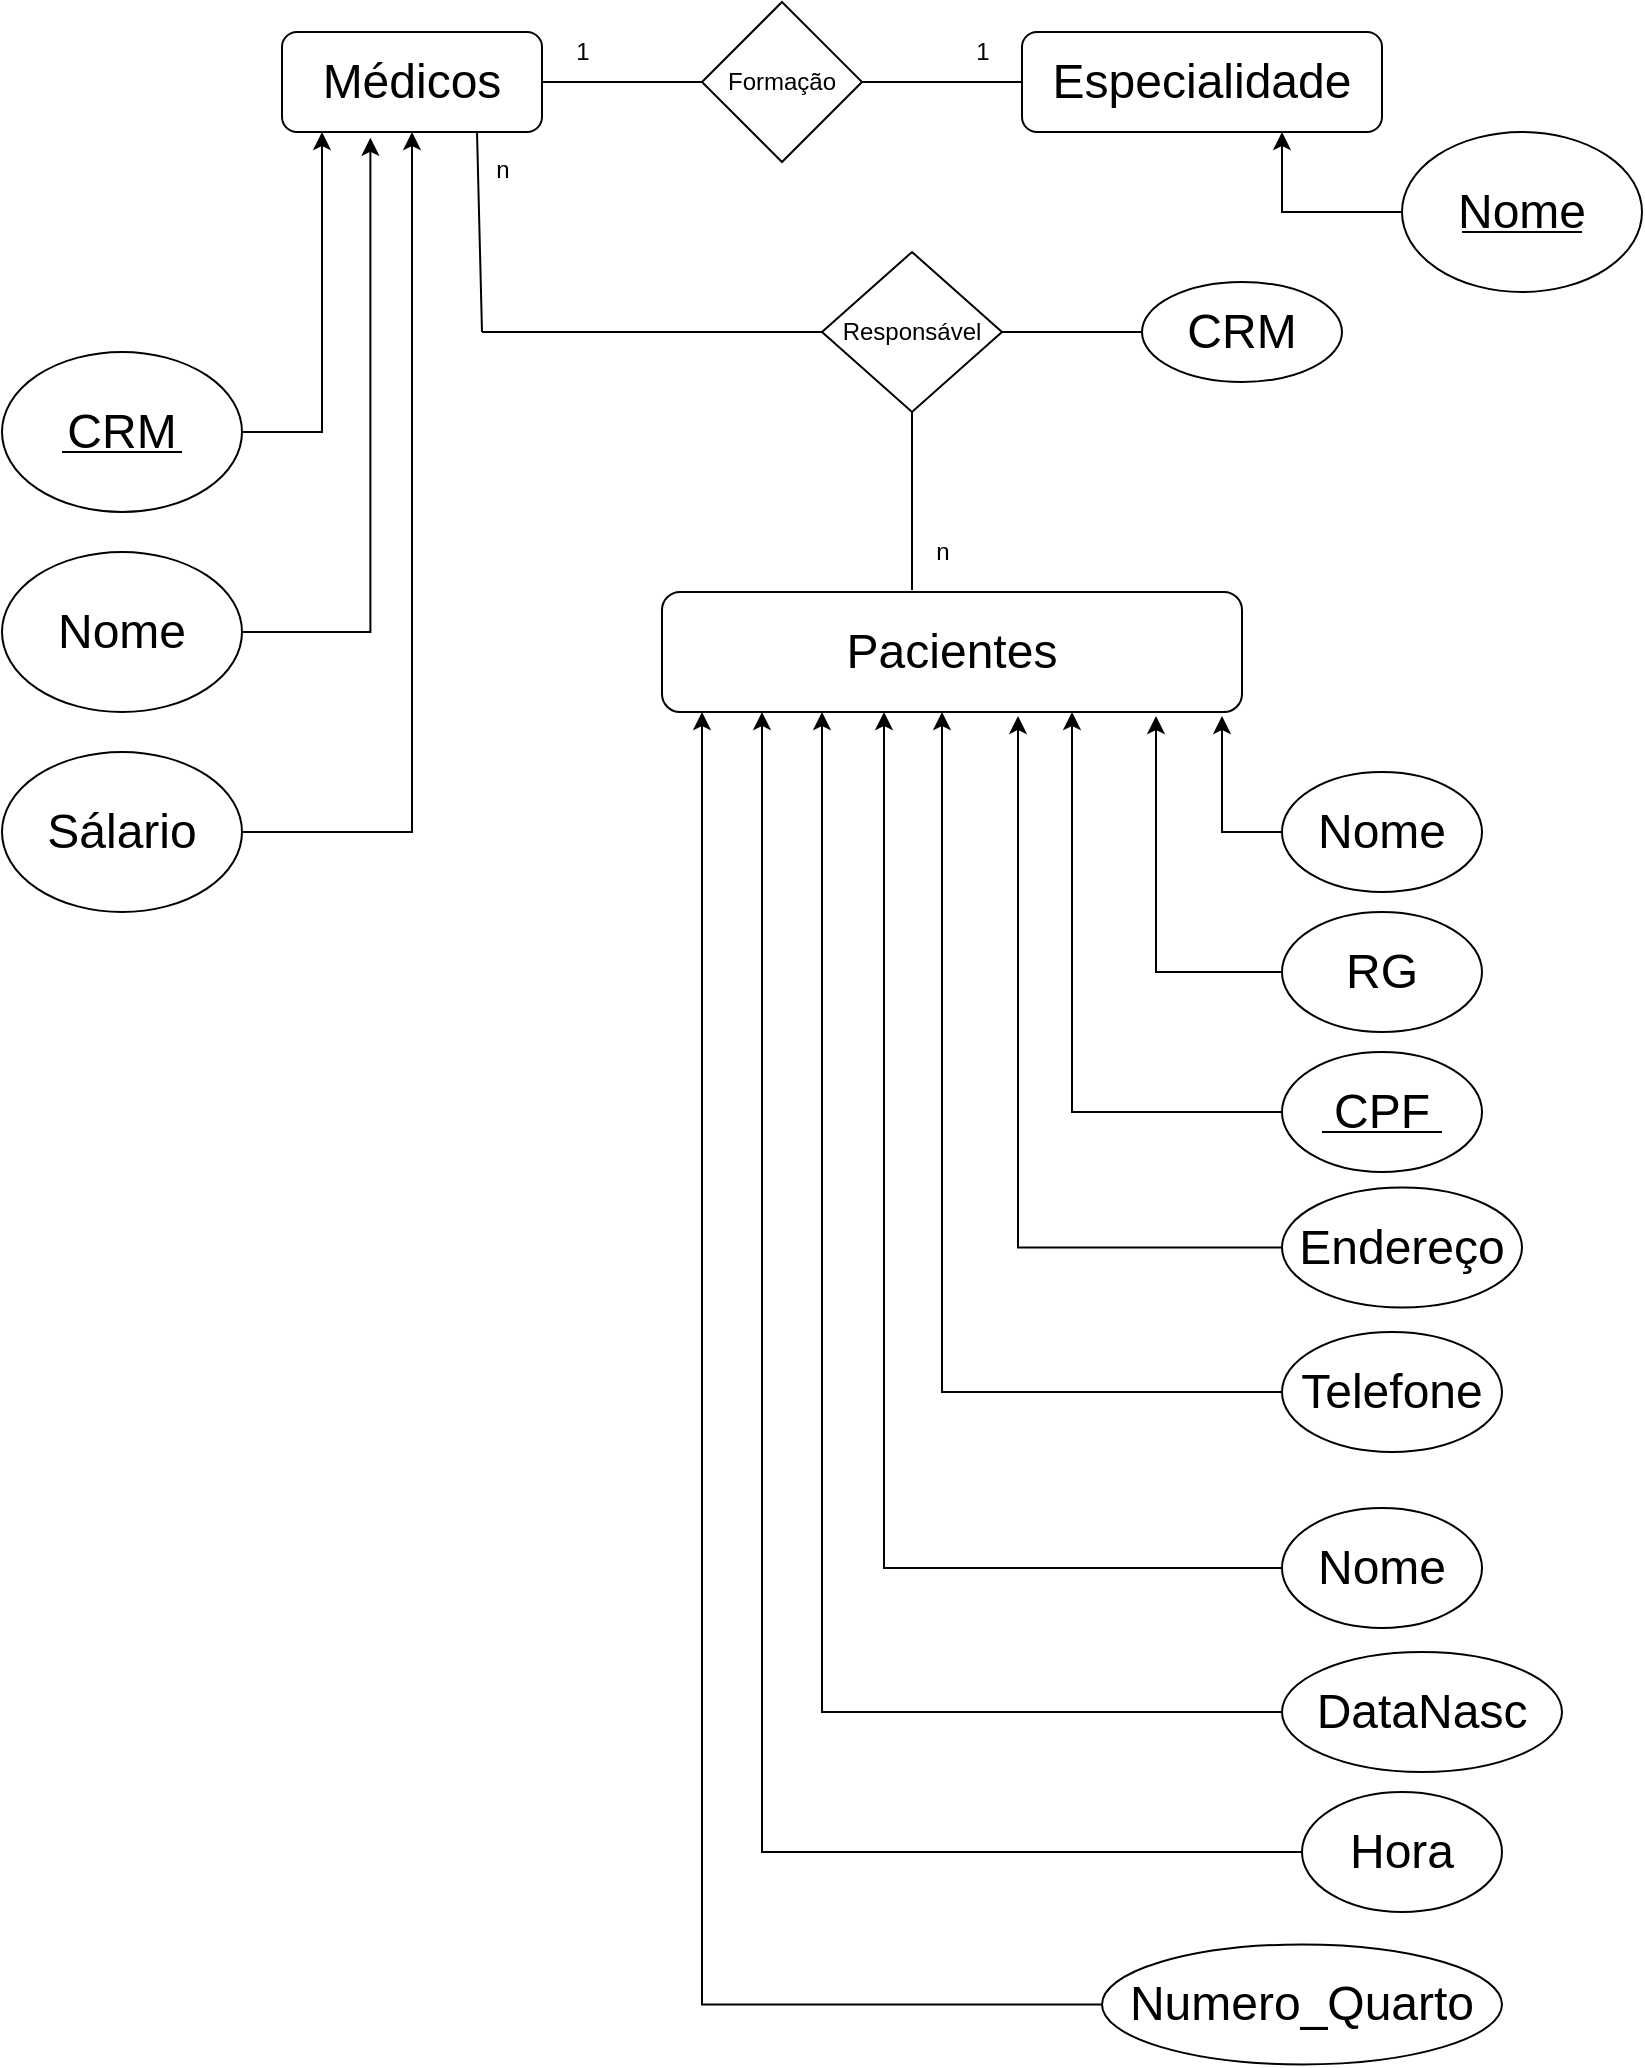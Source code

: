 <mxfile version="12.6.7" type="device"><diagram id="h3ZbnAylHmvuCXdL-RRm" name="Page-1"><mxGraphModel dx="1594" dy="853" grid="1" gridSize="10" guides="1" tooltips="1" connect="1" arrows="1" fold="1" page="1" pageScale="1" pageWidth="850" pageHeight="1100" math="0" shadow="0"><root><mxCell id="0"/><mxCell id="1" parent="0"/><mxCell id="LmkEDF1S0JZwhGkaMeI2-8" style="edgeStyle=orthogonalEdgeStyle;rounded=0;orthogonalLoop=1;jettySize=auto;html=1;" edge="1" parent="1" source="LmkEDF1S0JZwhGkaMeI2-7"><mxGeometry relative="1" as="geometry"><mxPoint x="170" y="310" as="targetPoint"/><Array as="points"><mxPoint x="170" y="460"/></Array></mxGeometry></mxCell><mxCell id="LmkEDF1S0JZwhGkaMeI2-7" value="&lt;font style=&quot;font-size: 24px&quot;&gt;CRM&lt;/font&gt;" style="ellipse;whiteSpace=wrap;html=1;" vertex="1" parent="1"><mxGeometry x="10" y="420" width="120" height="80" as="geometry"/></mxCell><mxCell id="LmkEDF1S0JZwhGkaMeI2-9" style="edgeStyle=orthogonalEdgeStyle;rounded=0;orthogonalLoop=1;jettySize=auto;html=1;entryX=0.34;entryY=1.058;entryDx=0;entryDy=0;entryPerimeter=0;" edge="1" parent="1" source="LmkEDF1S0JZwhGkaMeI2-10" target="LmkEDF1S0JZwhGkaMeI2-17"><mxGeometry relative="1" as="geometry"><mxPoint x="210" y="310" as="targetPoint"/><Array as="points"><mxPoint x="194" y="560"/></Array></mxGeometry></mxCell><mxCell id="LmkEDF1S0JZwhGkaMeI2-10" value="&lt;font style=&quot;font-size: 24px&quot;&gt;Nome&lt;/font&gt;" style="ellipse;whiteSpace=wrap;html=1;" vertex="1" parent="1"><mxGeometry x="10" y="520" width="120" height="80" as="geometry"/></mxCell><mxCell id="LmkEDF1S0JZwhGkaMeI2-11" value="" style="endArrow=none;html=1;" edge="1" parent="1"><mxGeometry width="50" height="50" relative="1" as="geometry"><mxPoint x="40" y="470" as="sourcePoint"/><mxPoint x="100" y="470" as="targetPoint"/></mxGeometry></mxCell><mxCell id="LmkEDF1S0JZwhGkaMeI2-15" style="edgeStyle=orthogonalEdgeStyle;rounded=0;orthogonalLoop=1;jettySize=auto;html=1;entryX=0.5;entryY=1;entryDx=0;entryDy=0;strokeColor=#000000;" edge="1" parent="1" source="LmkEDF1S0JZwhGkaMeI2-14" target="LmkEDF1S0JZwhGkaMeI2-17"><mxGeometry relative="1" as="geometry"><mxPoint x="249.96" y="310" as="targetPoint"/></mxGeometry></mxCell><mxCell id="LmkEDF1S0JZwhGkaMeI2-14" value="&lt;font style=&quot;font-size: 24px&quot;&gt;Sálario&lt;/font&gt;" style="ellipse;whiteSpace=wrap;html=1;" vertex="1" parent="1"><mxGeometry x="10" y="620" width="120" height="80" as="geometry"/></mxCell><mxCell id="LmkEDF1S0JZwhGkaMeI2-16" value="&lt;font style=&quot;font-size: 24px&quot;&gt;Especialidade&lt;/font&gt;" style="rounded=1;whiteSpace=wrap;html=1;" vertex="1" parent="1"><mxGeometry x="520" y="260" width="180" height="50" as="geometry"/></mxCell><mxCell id="LmkEDF1S0JZwhGkaMeI2-17" value="&lt;font style=&quot;font-size: 24px&quot;&gt;Médicos&lt;/font&gt;" style="rounded=1;whiteSpace=wrap;html=1;" vertex="1" parent="1"><mxGeometry x="150" y="260" width="130" height="50" as="geometry"/></mxCell><mxCell id="LmkEDF1S0JZwhGkaMeI2-18" value="&lt;font style=&quot;font-size: 24px&quot;&gt;Pacientes&lt;/font&gt;" style="rounded=1;whiteSpace=wrap;html=1;" vertex="1" parent="1"><mxGeometry x="340" y="540" width="290" height="60" as="geometry"/></mxCell><mxCell id="LmkEDF1S0JZwhGkaMeI2-21" value="Formação" style="rhombus;whiteSpace=wrap;html=1;" vertex="1" parent="1"><mxGeometry x="360" y="245" width="80" height="80" as="geometry"/></mxCell><mxCell id="LmkEDF1S0JZwhGkaMeI2-25" value="" style="endArrow=none;html=1;strokeColor=#000000;entryX=0;entryY=0.5;entryDx=0;entryDy=0;exitX=1;exitY=0.5;exitDx=0;exitDy=0;" edge="1" parent="1" source="LmkEDF1S0JZwhGkaMeI2-17" target="LmkEDF1S0JZwhGkaMeI2-21"><mxGeometry width="50" height="50" relative="1" as="geometry"><mxPoint x="320" y="284.41" as="sourcePoint"/><mxPoint x="370" y="284.41" as="targetPoint"/></mxGeometry></mxCell><mxCell id="LmkEDF1S0JZwhGkaMeI2-26" value="" style="endArrow=none;html=1;strokeColor=#000000;exitX=1;exitY=0.5;exitDx=0;exitDy=0;" edge="1" parent="1" source="LmkEDF1S0JZwhGkaMeI2-21"><mxGeometry width="50" height="50" relative="1" as="geometry"><mxPoint x="450" y="285" as="sourcePoint"/><mxPoint x="520" y="285" as="targetPoint"/></mxGeometry></mxCell><mxCell id="LmkEDF1S0JZwhGkaMeI2-27" value="1" style="text;html=1;align=center;verticalAlign=middle;resizable=0;points=[];autosize=1;" vertex="1" parent="1"><mxGeometry x="490" y="260" width="20" height="20" as="geometry"/></mxCell><mxCell id="LmkEDF1S0JZwhGkaMeI2-31" style="edgeStyle=orthogonalEdgeStyle;rounded=0;orthogonalLoop=1;jettySize=auto;html=1;strokeColor=#000000;exitX=0;exitY=0.5;exitDx=0;exitDy=0;" edge="1" parent="1" source="LmkEDF1S0JZwhGkaMeI2-29"><mxGeometry relative="1" as="geometry"><mxPoint x="650" y="310" as="targetPoint"/><Array as="points"><mxPoint x="650" y="350"/><mxPoint x="650" y="310"/></Array></mxGeometry></mxCell><mxCell id="LmkEDF1S0JZwhGkaMeI2-29" value="&lt;font style=&quot;font-size: 24px&quot;&gt;Nome&lt;/font&gt;" style="ellipse;whiteSpace=wrap;html=1;" vertex="1" parent="1"><mxGeometry x="710" y="310" width="120" height="80" as="geometry"/></mxCell><mxCell id="LmkEDF1S0JZwhGkaMeI2-30" value="" style="endArrow=none;html=1;strokeColor=#000000;" edge="1" parent="1"><mxGeometry width="50" height="50" relative="1" as="geometry"><mxPoint x="740" y="360" as="sourcePoint"/><mxPoint x="800" y="360" as="targetPoint"/></mxGeometry></mxCell><mxCell id="LmkEDF1S0JZwhGkaMeI2-34" style="edgeStyle=orthogonalEdgeStyle;rounded=0;orthogonalLoop=1;jettySize=auto;html=1;strokeColor=#000000;" edge="1" parent="1" source="LmkEDF1S0JZwhGkaMeI2-33"><mxGeometry relative="1" as="geometry"><mxPoint x="620" y="602" as="targetPoint"/><Array as="points"><mxPoint x="620" y="660"/></Array></mxGeometry></mxCell><mxCell id="LmkEDF1S0JZwhGkaMeI2-33" value="&lt;font style=&quot;font-size: 24px&quot;&gt;Nome&lt;/font&gt;" style="ellipse;whiteSpace=wrap;html=1;" vertex="1" parent="1"><mxGeometry x="650" y="630" width="100" height="60" as="geometry"/></mxCell><mxCell id="LmkEDF1S0JZwhGkaMeI2-35" style="edgeStyle=orthogonalEdgeStyle;rounded=0;orthogonalLoop=1;jettySize=auto;html=1;strokeColor=#000000;" edge="1" parent="1" source="LmkEDF1S0JZwhGkaMeI2-38"><mxGeometry relative="1" as="geometry"><mxPoint x="587" y="602" as="targetPoint"/><Array as="points"><mxPoint x="587" y="730"/></Array></mxGeometry></mxCell><mxCell id="LmkEDF1S0JZwhGkaMeI2-36" value="&lt;font style=&quot;font-size: 24px&quot;&gt;CPF&lt;/font&gt;" style="ellipse;whiteSpace=wrap;html=1;" vertex="1" parent="1"><mxGeometry x="650" y="770" width="100" height="60" as="geometry"/></mxCell><mxCell id="LmkEDF1S0JZwhGkaMeI2-38" value="&lt;font style=&quot;font-size: 24px&quot;&gt;RG&lt;/font&gt;" style="ellipse;whiteSpace=wrap;html=1;" vertex="1" parent="1"><mxGeometry x="650" y="700" width="100" height="60" as="geometry"/></mxCell><mxCell id="LmkEDF1S0JZwhGkaMeI2-39" style="edgeStyle=orthogonalEdgeStyle;rounded=0;orthogonalLoop=1;jettySize=auto;html=1;strokeColor=#000000;" edge="1" parent="1" source="LmkEDF1S0JZwhGkaMeI2-36"><mxGeometry relative="1" as="geometry"><mxPoint x="545" y="600" as="targetPoint"/><Array as="points"><mxPoint x="545" y="800"/></Array><mxPoint x="690" y="790" as="sourcePoint"/></mxGeometry></mxCell><mxCell id="LmkEDF1S0JZwhGkaMeI2-40" style="edgeStyle=orthogonalEdgeStyle;rounded=0;orthogonalLoop=1;jettySize=auto;html=1;strokeColor=#000000;" edge="1" parent="1" source="LmkEDF1S0JZwhGkaMeI2-41"><mxGeometry relative="1" as="geometry"><mxPoint x="480" y="600" as="targetPoint"/><Array as="points"><mxPoint x="480" y="940"/></Array></mxGeometry></mxCell><mxCell id="LmkEDF1S0JZwhGkaMeI2-41" value="&lt;font style=&quot;font-size: 24px&quot;&gt;Telefone&lt;/font&gt;" style="ellipse;whiteSpace=wrap;html=1;" vertex="1" parent="1"><mxGeometry x="650" y="910" width="110" height="60" as="geometry"/></mxCell><mxCell id="LmkEDF1S0JZwhGkaMeI2-42" style="edgeStyle=orthogonalEdgeStyle;rounded=0;orthogonalLoop=1;jettySize=auto;html=1;strokeColor=#000000;" edge="1" parent="1" source="LmkEDF1S0JZwhGkaMeI2-43"><mxGeometry relative="1" as="geometry"><mxPoint x="518" y="602" as="targetPoint"/><Array as="points"><mxPoint x="518" y="868"/></Array></mxGeometry></mxCell><mxCell id="LmkEDF1S0JZwhGkaMeI2-43" value="&lt;font style=&quot;font-size: 24px&quot;&gt;Endereço&lt;/font&gt;" style="ellipse;whiteSpace=wrap;html=1;" vertex="1" parent="1"><mxGeometry x="650" y="837.72" width="120" height="60" as="geometry"/></mxCell><mxCell id="LmkEDF1S0JZwhGkaMeI2-46" style="edgeStyle=orthogonalEdgeStyle;rounded=0;orthogonalLoop=1;jettySize=auto;html=1;strokeColor=#000000;" edge="1" parent="1" source="LmkEDF1S0JZwhGkaMeI2-47"><mxGeometry relative="1" as="geometry"><mxPoint x="451" y="600" as="targetPoint"/><Array as="points"><mxPoint x="451" y="1028"/></Array></mxGeometry></mxCell><mxCell id="LmkEDF1S0JZwhGkaMeI2-47" value="&lt;font style=&quot;font-size: 24px&quot;&gt;Nome&lt;/font&gt;" style="ellipse;whiteSpace=wrap;html=1;" vertex="1" parent="1"><mxGeometry x="650" y="998" width="100" height="60" as="geometry"/></mxCell><mxCell id="LmkEDF1S0JZwhGkaMeI2-49" style="edgeStyle=orthogonalEdgeStyle;rounded=0;orthogonalLoop=1;jettySize=auto;html=1;strokeColor=#000000;" edge="1" parent="1" source="LmkEDF1S0JZwhGkaMeI2-50"><mxGeometry relative="1" as="geometry"><mxPoint x="420" y="600" as="targetPoint"/><Array as="points"><mxPoint x="420" y="1100"/></Array></mxGeometry></mxCell><mxCell id="LmkEDF1S0JZwhGkaMeI2-50" value="&lt;font style=&quot;font-size: 24px&quot;&gt;DataNasc&lt;/font&gt;" style="ellipse;whiteSpace=wrap;html=1;" vertex="1" parent="1"><mxGeometry x="650" y="1070" width="140" height="60" as="geometry"/></mxCell><mxCell id="LmkEDF1S0JZwhGkaMeI2-51" style="edgeStyle=orthogonalEdgeStyle;rounded=0;orthogonalLoop=1;jettySize=auto;html=1;strokeColor=#000000;exitX=0;exitY=0.5;exitDx=0;exitDy=0;" edge="1" parent="1" source="LmkEDF1S0JZwhGkaMeI2-52"><mxGeometry relative="1" as="geometry"><mxPoint x="390" y="600" as="targetPoint"/><Array as="points"><mxPoint x="390" y="1170"/></Array></mxGeometry></mxCell><mxCell id="LmkEDF1S0JZwhGkaMeI2-52" value="&lt;font style=&quot;font-size: 24px&quot;&gt;Hora&lt;/font&gt;" style="ellipse;whiteSpace=wrap;html=1;" vertex="1" parent="1"><mxGeometry x="660" y="1140" width="100" height="60" as="geometry"/></mxCell><mxCell id="LmkEDF1S0JZwhGkaMeI2-53" value="" style="endArrow=none;html=1;strokeColor=#000000;entryX=0.5;entryY=1;entryDx=0;entryDy=0;" edge="1" parent="1" target="LmkEDF1S0JZwhGkaMeI2-54"><mxGeometry width="50" height="50" relative="1" as="geometry"><mxPoint x="465" y="539" as="sourcePoint"/><mxPoint x="425" y="460" as="targetPoint"/></mxGeometry></mxCell><mxCell id="LmkEDF1S0JZwhGkaMeI2-54" value="Responsável" style="rhombus;whiteSpace=wrap;html=1;" vertex="1" parent="1"><mxGeometry x="420" y="370" width="90" height="80" as="geometry"/></mxCell><mxCell id="LmkEDF1S0JZwhGkaMeI2-55" value="" style="endArrow=none;html=1;strokeColor=#000000;entryX=0;entryY=0.5;entryDx=0;entryDy=0;" edge="1" parent="1" target="LmkEDF1S0JZwhGkaMeI2-54"><mxGeometry width="50" height="50" relative="1" as="geometry"><mxPoint x="250" y="410" as="sourcePoint"/><mxPoint x="320" y="371.18" as="targetPoint"/></mxGeometry></mxCell><mxCell id="LmkEDF1S0JZwhGkaMeI2-56" value="" style="endArrow=none;html=1;strokeColor=#000000;entryX=0.75;entryY=1;entryDx=0;entryDy=0;" edge="1" parent="1" target="LmkEDF1S0JZwhGkaMeI2-17"><mxGeometry width="50" height="50" relative="1" as="geometry"><mxPoint x="250" y="410" as="sourcePoint"/><mxPoint x="410" y="389.41" as="targetPoint"/></mxGeometry></mxCell><mxCell id="LmkEDF1S0JZwhGkaMeI2-57" value="n" style="text;html=1;align=center;verticalAlign=middle;resizable=0;points=[];autosize=1;" vertex="1" parent="1"><mxGeometry x="470" y="510" width="20" height="20" as="geometry"/></mxCell><mxCell id="LmkEDF1S0JZwhGkaMeI2-58" value="n" style="text;html=1;align=center;verticalAlign=middle;resizable=0;points=[];autosize=1;" vertex="1" parent="1"><mxGeometry x="250" y="319" width="20" height="20" as="geometry"/></mxCell><mxCell id="LmkEDF1S0JZwhGkaMeI2-59" value="1" style="text;html=1;align=center;verticalAlign=middle;resizable=0;points=[];autosize=1;" vertex="1" parent="1"><mxGeometry x="290" y="260" width="20" height="20" as="geometry"/></mxCell><mxCell id="LmkEDF1S0JZwhGkaMeI2-61" value="&lt;font style=&quot;font-size: 24px&quot;&gt;CRM&lt;/font&gt;" style="ellipse;whiteSpace=wrap;html=1;" vertex="1" parent="1"><mxGeometry x="580" y="385" width="100" height="50" as="geometry"/></mxCell><mxCell id="LmkEDF1S0JZwhGkaMeI2-62" value="" style="endArrow=none;html=1;strokeColor=#000000;entryX=0;entryY=0.5;entryDx=0;entryDy=0;exitX=1;exitY=0.5;exitDx=0;exitDy=0;" edge="1" parent="1" source="LmkEDF1S0JZwhGkaMeI2-54" target="LmkEDF1S0JZwhGkaMeI2-61"><mxGeometry width="50" height="50" relative="1" as="geometry"><mxPoint x="530" y="490" as="sourcePoint"/><mxPoint x="580" y="440" as="targetPoint"/></mxGeometry></mxCell><mxCell id="LmkEDF1S0JZwhGkaMeI2-63" value="" style="endArrow=none;html=1;strokeColor=#000000;" edge="1" parent="1"><mxGeometry width="50" height="50" relative="1" as="geometry"><mxPoint x="670" y="810" as="sourcePoint"/><mxPoint x="730" y="810" as="targetPoint"/></mxGeometry></mxCell><mxCell id="LmkEDF1S0JZwhGkaMeI2-64" style="edgeStyle=orthogonalEdgeStyle;rounded=0;orthogonalLoop=1;jettySize=auto;html=1;strokeColor=#000000;" edge="1" parent="1" source="LmkEDF1S0JZwhGkaMeI2-65"><mxGeometry relative="1" as="geometry"><mxPoint x="360" y="600" as="targetPoint"/><Array as="points"><mxPoint x="360" y="1246"/></Array></mxGeometry></mxCell><mxCell id="LmkEDF1S0JZwhGkaMeI2-65" value="&lt;font style=&quot;font-size: 24px&quot;&gt;Numero_Quarto&lt;/font&gt;" style="ellipse;whiteSpace=wrap;html=1;" vertex="1" parent="1"><mxGeometry x="560" y="1216.24" width="200" height="60" as="geometry"/></mxCell></root></mxGraphModel></diagram></mxfile>
